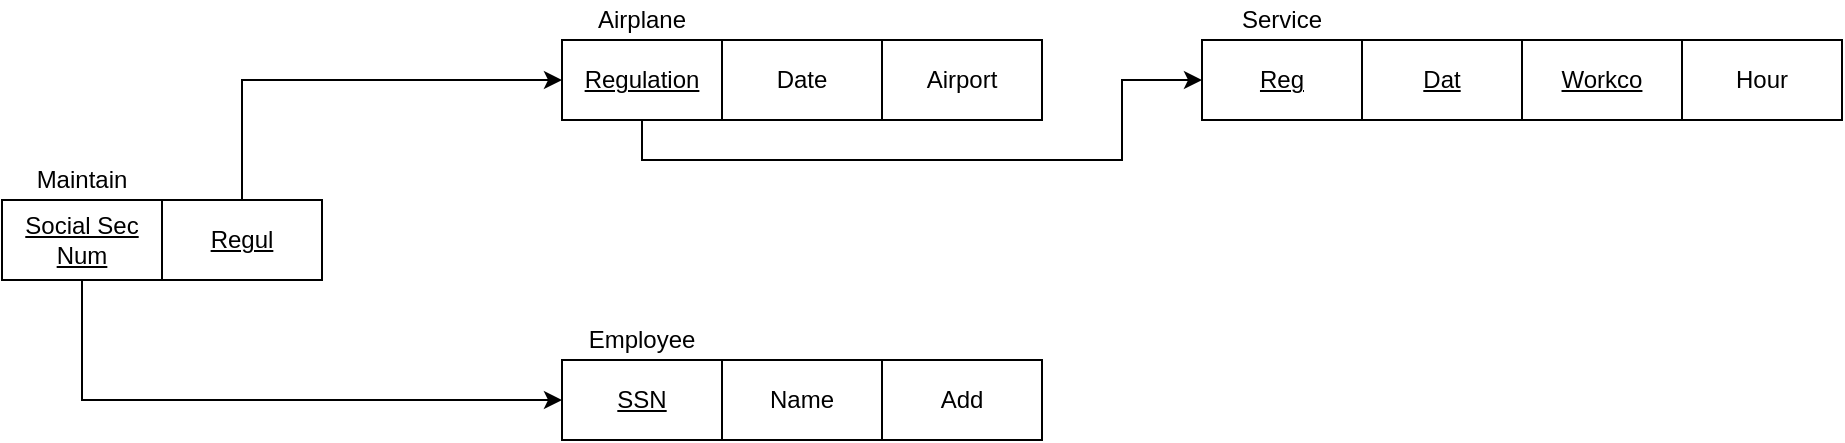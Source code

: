 <mxfile version="14.0.4" type="github">
  <diagram id="limeG-FdhVhBkJljigsi" name="Page-1">
    <mxGraphModel dx="2272" dy="762" grid="1" gridSize="10" guides="1" tooltips="1" connect="1" arrows="1" fold="1" page="1" pageScale="1" pageWidth="850" pageHeight="1100" math="0" shadow="0">
      <root>
        <mxCell id="0" />
        <mxCell id="1" parent="0" />
        <mxCell id="sCpm-2gGpJ2XzQy8XPqo-12" style="edgeStyle=orthogonalEdgeStyle;rounded=0;orthogonalLoop=1;jettySize=auto;html=1;exitX=0.5;exitY=1;exitDx=0;exitDy=0;entryX=0;entryY=0.5;entryDx=0;entryDy=0;" edge="1" parent="1" source="sCpm-2gGpJ2XzQy8XPqo-1" target="sCpm-2gGpJ2XzQy8XPqo-11">
          <mxGeometry relative="1" as="geometry">
            <Array as="points">
              <mxPoint x="160" y="220" />
              <mxPoint x="400" y="220" />
              <mxPoint x="400" y="180" />
            </Array>
          </mxGeometry>
        </mxCell>
        <mxCell id="sCpm-2gGpJ2XzQy8XPqo-15" value="" style="group" vertex="1" connectable="0" parent="1">
          <mxGeometry x="120" y="140" width="240" height="60" as="geometry" />
        </mxCell>
        <mxCell id="sCpm-2gGpJ2XzQy8XPqo-1" value="&lt;u&gt;Regulation&lt;/u&gt;" style="rounded=0;whiteSpace=wrap;html=1;" vertex="1" parent="sCpm-2gGpJ2XzQy8XPqo-15">
          <mxGeometry y="20" width="80" height="40" as="geometry" />
        </mxCell>
        <mxCell id="sCpm-2gGpJ2XzQy8XPqo-2" value="Airplane" style="text;html=1;strokeColor=none;fillColor=none;align=center;verticalAlign=middle;whiteSpace=wrap;rounded=0;" vertex="1" parent="sCpm-2gGpJ2XzQy8XPqo-15">
          <mxGeometry width="80" height="20" as="geometry" />
        </mxCell>
        <mxCell id="sCpm-2gGpJ2XzQy8XPqo-3" value="Date" style="rounded=0;whiteSpace=wrap;html=1;" vertex="1" parent="sCpm-2gGpJ2XzQy8XPqo-15">
          <mxGeometry x="80" y="20" width="80" height="40" as="geometry" />
        </mxCell>
        <mxCell id="sCpm-2gGpJ2XzQy8XPqo-4" value="Airport" style="rounded=0;whiteSpace=wrap;html=1;" vertex="1" parent="sCpm-2gGpJ2XzQy8XPqo-15">
          <mxGeometry x="160" y="20" width="80" height="40" as="geometry" />
        </mxCell>
        <mxCell id="sCpm-2gGpJ2XzQy8XPqo-16" value="" style="group" vertex="1" connectable="0" parent="1">
          <mxGeometry x="440" y="140" width="320" height="60" as="geometry" />
        </mxCell>
        <mxCell id="sCpm-2gGpJ2XzQy8XPqo-9" value="&lt;u&gt;Dat&lt;/u&gt;" style="rounded=0;whiteSpace=wrap;html=1;" vertex="1" parent="sCpm-2gGpJ2XzQy8XPqo-16">
          <mxGeometry x="80" y="20" width="80" height="40" as="geometry" />
        </mxCell>
        <mxCell id="sCpm-2gGpJ2XzQy8XPqo-10" value="&lt;u&gt;Workco&lt;/u&gt;" style="rounded=0;whiteSpace=wrap;html=1;" vertex="1" parent="sCpm-2gGpJ2XzQy8XPqo-16">
          <mxGeometry x="160" y="20" width="80" height="40" as="geometry" />
        </mxCell>
        <mxCell id="sCpm-2gGpJ2XzQy8XPqo-11" value="&lt;u&gt;Reg&lt;/u&gt;" style="rounded=0;whiteSpace=wrap;html=1;" vertex="1" parent="sCpm-2gGpJ2XzQy8XPqo-16">
          <mxGeometry y="20" width="80" height="40" as="geometry" />
        </mxCell>
        <mxCell id="sCpm-2gGpJ2XzQy8XPqo-13" value="Service" style="text;html=1;strokeColor=none;fillColor=none;align=center;verticalAlign=middle;whiteSpace=wrap;rounded=0;" vertex="1" parent="sCpm-2gGpJ2XzQy8XPqo-16">
          <mxGeometry width="80" height="20" as="geometry" />
        </mxCell>
        <mxCell id="sCpm-2gGpJ2XzQy8XPqo-14" value="Hour" style="rounded=0;whiteSpace=wrap;html=1;" vertex="1" parent="sCpm-2gGpJ2XzQy8XPqo-16">
          <mxGeometry x="240" y="20" width="80" height="40" as="geometry" />
        </mxCell>
        <mxCell id="sCpm-2gGpJ2XzQy8XPqo-17" value="" style="group" vertex="1" connectable="0" parent="1">
          <mxGeometry x="120" y="300" width="240" height="60" as="geometry" />
        </mxCell>
        <mxCell id="sCpm-2gGpJ2XzQy8XPqo-5" value="&lt;u&gt;SSN&lt;/u&gt;" style="rounded=0;whiteSpace=wrap;html=1;" vertex="1" parent="sCpm-2gGpJ2XzQy8XPqo-17">
          <mxGeometry y="20" width="80" height="40" as="geometry" />
        </mxCell>
        <mxCell id="sCpm-2gGpJ2XzQy8XPqo-6" value="Employee" style="text;html=1;strokeColor=none;fillColor=none;align=center;verticalAlign=middle;whiteSpace=wrap;rounded=0;" vertex="1" parent="sCpm-2gGpJ2XzQy8XPqo-17">
          <mxGeometry width="80" height="20" as="geometry" />
        </mxCell>
        <mxCell id="sCpm-2gGpJ2XzQy8XPqo-7" value="Name" style="rounded=0;whiteSpace=wrap;html=1;" vertex="1" parent="sCpm-2gGpJ2XzQy8XPqo-17">
          <mxGeometry x="80" y="20" width="80" height="40" as="geometry" />
        </mxCell>
        <mxCell id="sCpm-2gGpJ2XzQy8XPqo-8" value="Add" style="rounded=0;whiteSpace=wrap;html=1;" vertex="1" parent="sCpm-2gGpJ2XzQy8XPqo-17">
          <mxGeometry x="160" y="20" width="80" height="40" as="geometry" />
        </mxCell>
        <mxCell id="sCpm-2gGpJ2XzQy8XPqo-20" style="edgeStyle=orthogonalEdgeStyle;rounded=0;orthogonalLoop=1;jettySize=auto;html=1;exitX=0.5;exitY=1;exitDx=0;exitDy=0;entryX=0;entryY=0.5;entryDx=0;entryDy=0;" edge="1" parent="1" source="sCpm-2gGpJ2XzQy8XPqo-18" target="sCpm-2gGpJ2XzQy8XPqo-5">
          <mxGeometry relative="1" as="geometry" />
        </mxCell>
        <mxCell id="sCpm-2gGpJ2XzQy8XPqo-18" value="&lt;u&gt;Social Sec Num&lt;/u&gt;" style="rounded=0;whiteSpace=wrap;html=1;" vertex="1" parent="1">
          <mxGeometry x="-160" y="240" width="80" height="40" as="geometry" />
        </mxCell>
        <mxCell id="sCpm-2gGpJ2XzQy8XPqo-19" value="Maintain" style="text;html=1;strokeColor=none;fillColor=none;align=center;verticalAlign=middle;whiteSpace=wrap;rounded=0;" vertex="1" parent="1">
          <mxGeometry x="-160" y="220" width="80" height="20" as="geometry" />
        </mxCell>
        <mxCell id="sCpm-2gGpJ2XzQy8XPqo-22" style="edgeStyle=orthogonalEdgeStyle;rounded=0;orthogonalLoop=1;jettySize=auto;html=1;exitX=0.5;exitY=0;exitDx=0;exitDy=0;entryX=0;entryY=0.5;entryDx=0;entryDy=0;" edge="1" parent="1" source="sCpm-2gGpJ2XzQy8XPqo-21" target="sCpm-2gGpJ2XzQy8XPqo-1">
          <mxGeometry relative="1" as="geometry" />
        </mxCell>
        <mxCell id="sCpm-2gGpJ2XzQy8XPqo-21" value="&lt;u&gt;Regul&lt;/u&gt;" style="rounded=0;whiteSpace=wrap;html=1;" vertex="1" parent="1">
          <mxGeometry x="-80" y="240" width="80" height="40" as="geometry" />
        </mxCell>
      </root>
    </mxGraphModel>
  </diagram>
</mxfile>
